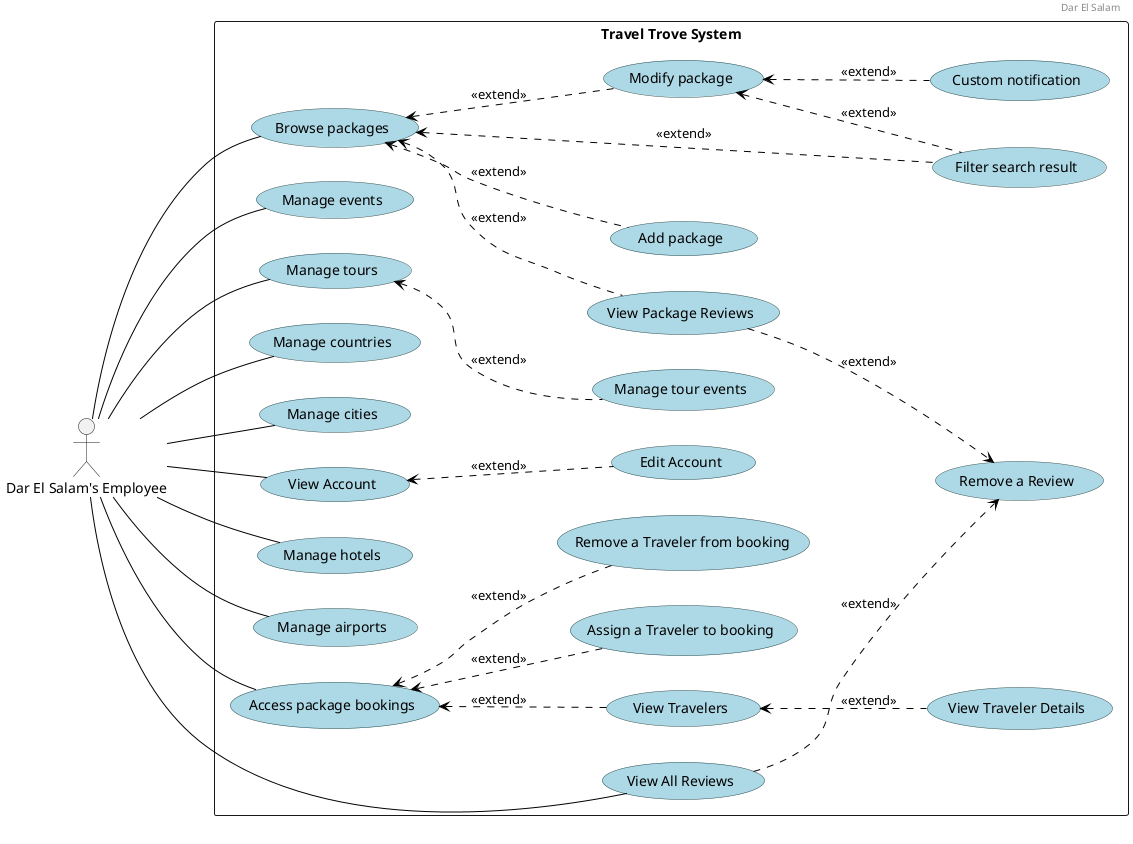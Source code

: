 @startuml
left to right direction

' Add a header with left alignment
header
Dar El Salam
endheader

' Custom skin parameters for use cases
skinparam usecase {
    BackgroundColor lightblue
    BorderColor DarkSlateGray
    ArrowColor Black
}

actor "Dar El Salam's Employee" as Employee

rectangle "Travel Trove System" {

    usecase "Browse packages"
    usecase "Add package"
    usecase "Modify package"
    usecase "Filter search result"
    usecase "Custom notification"
    usecase "Manage events"
    usecase "Manage tours"
    usecase "Manage countries"
    usecase "Manage cities"
    usecase "Manage tour events"
    usecase "View Account"
    usecase "Edit Account"
    usecase "Manage hotels"
    usecase "Manage airports"

    usecase "Access package bookings"
    usecase "Assign a Traveler to booking"
    usecase "Remove a Traveler from booking"
    usecase "View Travelers"
    usecase "View Traveler Details"
    
    usecase "View Package Reviews"
    usecase "View All Reviews"
    usecase "Remove a Review"
}
Employee -- "Browse packages"
Employee -- "Manage events"
Employee -- "Manage tours"
Employee -- "Manage countries"
Employee -- "Manage cities"
Employee -- "View Account"
Employee -- "Manage hotels"
Employee -- "Manage airports"
Employee -- "Access package bookings"
Employee -- "View All Reviews"

"Browse packages" <.. "Filter search result" : <<extend>>
"Browse packages" <.. "Add package" : <<extend>>
"Browse packages" <.. "Modify package" : <<extend>>
"Browse packages" <.. "View Package Reviews" : <<extend>>
"Modify package" <.. "Custom notification" : <<extend>>
"Modify package" <.. "Filter search result" : <<extend>>
"Manage tours" <.. "Manage tour events" : <<extend>>
"View Account" <.. "Edit Account" : <<extend>>
"Access package bookings" <.. "Assign a Traveler to booking" : <<extend>>
"Access package bookings" <.. "Remove a Traveler from booking" : <<extend>>
"Access package bookings" <.. "View Travelers" : <<extend>>
"View Travelers" <.. "View Traveler Details" : <<extend>>
"View All Reviews" ..> "Remove a Review" : <<extend>>
"View Package Reviews" ..> "Remove a Review" : <<extend>>

@enduml
